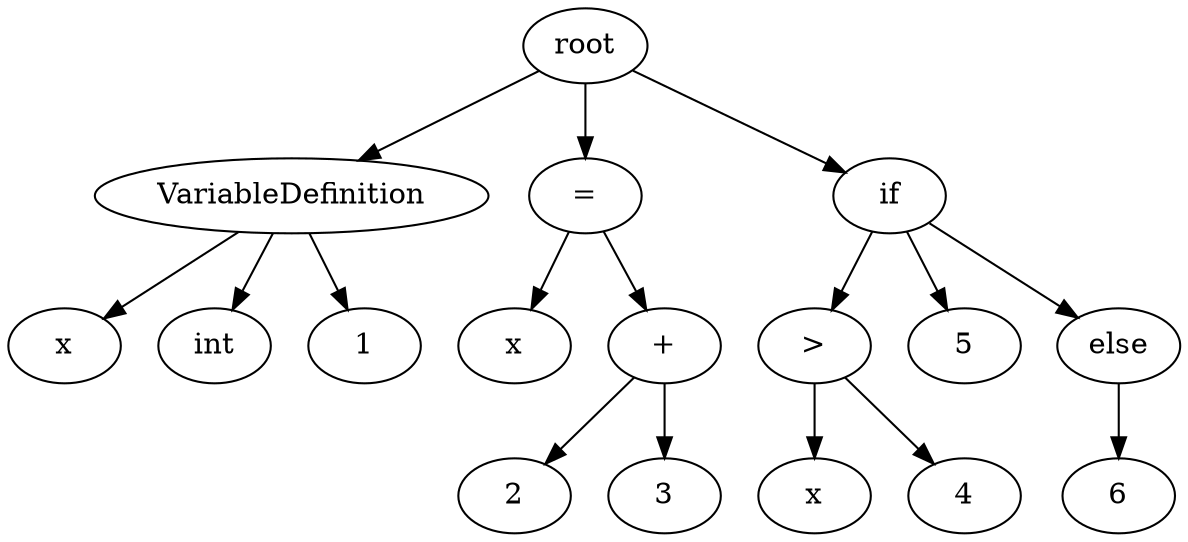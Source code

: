digraph G { 
 "0"   [label="root"]; 
 "1"   [label="VariableDefinition"]; 
 "0" -> "1"; 
 "2"   [label="x"]; 
 "1" -> "2"; 
 "3"   [label="int"]; 
 "1" -> "3"; 
 "4"   [label="1"]; 
 "1" -> "4"; 
 "5"   [label="="]; 
 "0" -> "5"; 
 "6"   [label="x"]; 
 "5" -> "6"; 
 "7"   [label="+"]; 
 "5" -> "7"; 
 "8"   [label="2"]; 
 "7" -> "8"; 
 "9"   [label="3"]; 
 "7" -> "9"; 
 "10"   [label="if"]; 
 "0" -> "10"; 
 "11"   [label=">"]; 
 "10" -> "11"; 
 "12"   [label="x"]; 
 "11" -> "12"; 
 "13"   [label="4"]; 
 "11" -> "13"; 
 "14"   [label="5"]; 
 "10" -> "14"; 
 "15"   [label="else"]; 
 "10" -> "15"; 
 "16"   [label="6"]; 
 "15" -> "16"; 
 }